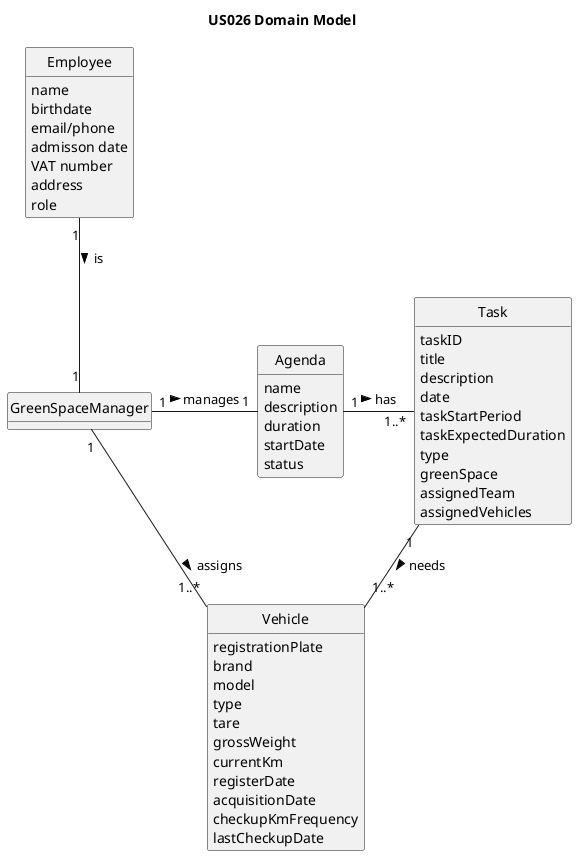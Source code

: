 @startuml
skinparam monochrome true
skinparam packageStyle rectangle
skinparam shadowing false

'left to right direction

skinparam classAttributeIconSize 0

hide circle
hide methods

title US026 Domain Model

'class Platform {
'  -description
'}

class Employee {
    name
    birthdate
    email/phone
    admisson date
    VAT number
    address
    role
}

class Vehicle{
    registrationPlate
    brand
    model
    type
    tare
    grossWeight
    currentKm
    registerDate
    acquisitionDate
    checkupKmFrequency
    lastCheckupDate
}

class GreenSpaceManager{
+addVehicleToAgendaEntry()

}

class Agenda{
    name
    description
    duration
    startDate
    status
}

class Task {
    taskID
    title
    description
    date
    taskStartPeriod
    taskExpectedDuration
    type
    greenSpace
    assignedTeam
    assignedVehicles
}

Employee "1" -- "1" GreenSpaceManager : is >
GreenSpaceManager "1" -- "1..*" Vehicle : assigns >
Agenda "1" - "1..*" Task : has >
Task "1" -- "1..*" Vehicle : needs >
GreenSpaceManager "1" - "1" Agenda : manages >

@enduml